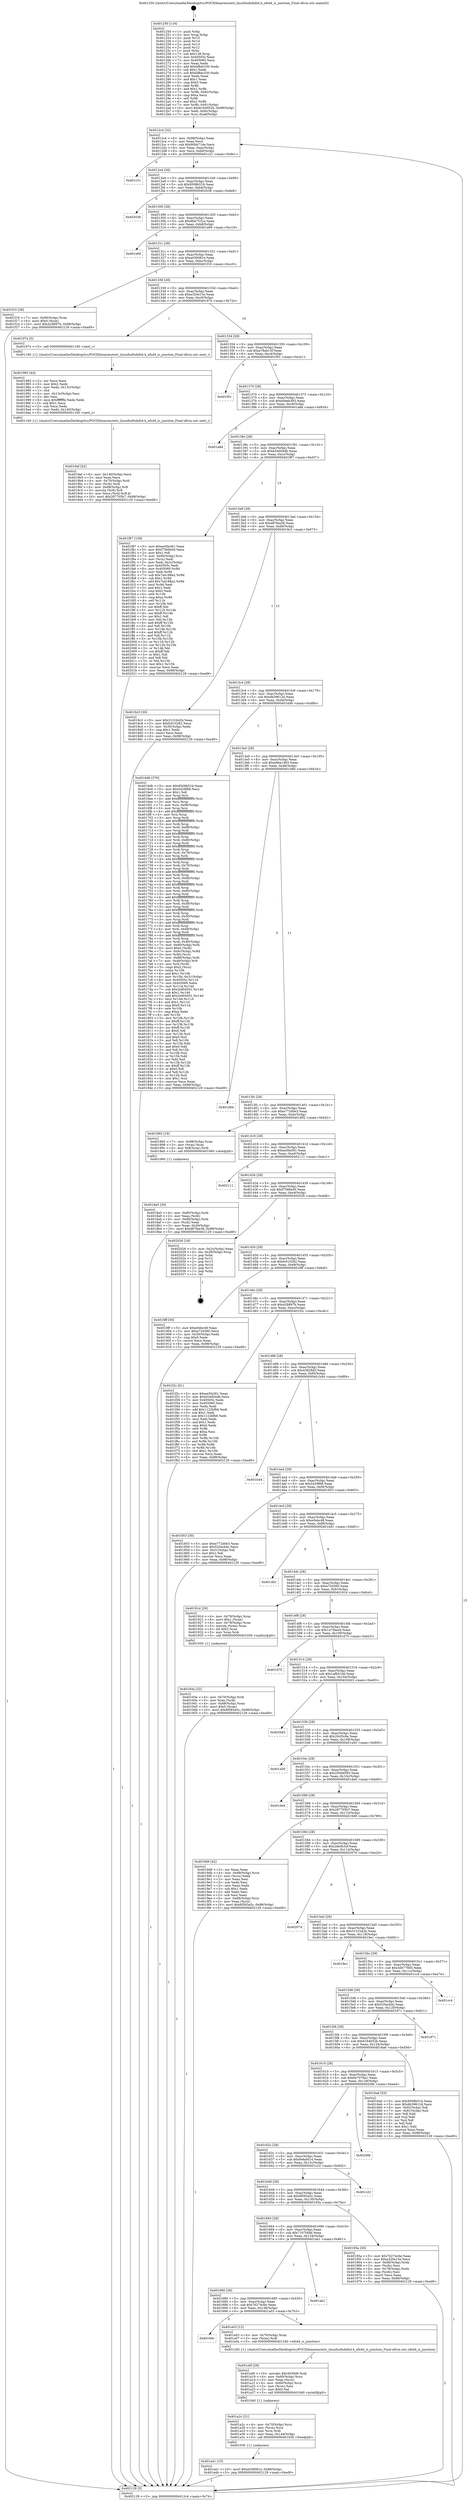 digraph "0x401250" {
  label = "0x401250 (/mnt/c/Users/mathe/Desktop/tcc/POCII/binaries/extr_linuxfsnfsdnfsd.h_nfsd4_is_junction_Final-ollvm.out::main(0))"
  labelloc = "t"
  node[shape=record]

  Entry [label="",width=0.3,height=0.3,shape=circle,fillcolor=black,style=filled]
  "0x4012c4" [label="{
     0x4012c4 [32]\l
     | [instrs]\l
     &nbsp;&nbsp;0x4012c4 \<+6\>: mov -0x98(%rbp),%eax\l
     &nbsp;&nbsp;0x4012ca \<+2\>: mov %eax,%ecx\l
     &nbsp;&nbsp;0x4012cc \<+6\>: sub $0x90bb71de,%ecx\l
     &nbsp;&nbsp;0x4012d2 \<+6\>: mov %eax,-0xac(%rbp)\l
     &nbsp;&nbsp;0x4012d8 \<+6\>: mov %ecx,-0xb0(%rbp)\l
     &nbsp;&nbsp;0x4012de \<+6\>: je 0000000000401c31 \<main+0x9e1\>\l
  }"]
  "0x401c31" [label="{
     0x401c31\l
  }", style=dashed]
  "0x4012e4" [label="{
     0x4012e4 [28]\l
     | [instrs]\l
     &nbsp;&nbsp;0x4012e4 \<+5\>: jmp 00000000004012e9 \<main+0x99\>\l
     &nbsp;&nbsp;0x4012e9 \<+6\>: mov -0xac(%rbp),%eax\l
     &nbsp;&nbsp;0x4012ef \<+5\>: sub $0x9508b51b,%eax\l
     &nbsp;&nbsp;0x4012f4 \<+6\>: mov %eax,-0xb4(%rbp)\l
     &nbsp;&nbsp;0x4012fa \<+6\>: je 0000000000402038 \<main+0xde8\>\l
  }"]
  Exit [label="",width=0.3,height=0.3,shape=circle,fillcolor=black,style=filled,peripheries=2]
  "0x402038" [label="{
     0x402038\l
  }", style=dashed]
  "0x401300" [label="{
     0x401300 [28]\l
     | [instrs]\l
     &nbsp;&nbsp;0x401300 \<+5\>: jmp 0000000000401305 \<main+0xb5\>\l
     &nbsp;&nbsp;0x401305 \<+6\>: mov -0xac(%rbp),%eax\l
     &nbsp;&nbsp;0x40130b \<+5\>: sub $0x9bb7531e,%eax\l
     &nbsp;&nbsp;0x401310 \<+6\>: mov %eax,-0xb8(%rbp)\l
     &nbsp;&nbsp;0x401316 \<+6\>: je 0000000000401e69 \<main+0xc19\>\l
  }"]
  "0x401a41" [label="{
     0x401a41 [15]\l
     | [instrs]\l
     &nbsp;&nbsp;0x401a41 \<+10\>: movl $0xa039081e,-0x98(%rbp)\l
     &nbsp;&nbsp;0x401a4b \<+5\>: jmp 0000000000402129 \<main+0xed9\>\l
  }"]
  "0x401e69" [label="{
     0x401e69\l
  }", style=dashed]
  "0x40131c" [label="{
     0x40131c [28]\l
     | [instrs]\l
     &nbsp;&nbsp;0x40131c \<+5\>: jmp 0000000000401321 \<main+0xd1\>\l
     &nbsp;&nbsp;0x401321 \<+6\>: mov -0xac(%rbp),%eax\l
     &nbsp;&nbsp;0x401327 \<+5\>: sub $0xa039081e,%eax\l
     &nbsp;&nbsp;0x40132c \<+6\>: mov %eax,-0xbc(%rbp)\l
     &nbsp;&nbsp;0x401332 \<+6\>: je 0000000000401f10 \<main+0xcc0\>\l
  }"]
  "0x401a2c" [label="{
     0x401a2c [21]\l
     | [instrs]\l
     &nbsp;&nbsp;0x401a2c \<+4\>: mov -0x70(%rbp),%rcx\l
     &nbsp;&nbsp;0x401a30 \<+3\>: mov (%rcx),%rcx\l
     &nbsp;&nbsp;0x401a33 \<+3\>: mov %rcx,%rdi\l
     &nbsp;&nbsp;0x401a36 \<+6\>: mov %eax,-0x144(%rbp)\l
     &nbsp;&nbsp;0x401a3c \<+5\>: call 0000000000401030 \<free@plt\>\l
     | [calls]\l
     &nbsp;&nbsp;0x401030 \{1\} (unknown)\l
  }"]
  "0x401f10" [label="{
     0x401f10 [28]\l
     | [instrs]\l
     &nbsp;&nbsp;0x401f10 \<+7\>: mov -0x90(%rbp),%rax\l
     &nbsp;&nbsp;0x401f17 \<+6\>: movl $0x0,(%rax)\l
     &nbsp;&nbsp;0x401f1d \<+10\>: movl $0x428897b,-0x98(%rbp)\l
     &nbsp;&nbsp;0x401f27 \<+5\>: jmp 0000000000402129 \<main+0xed9\>\l
  }"]
  "0x401338" [label="{
     0x401338 [28]\l
     | [instrs]\l
     &nbsp;&nbsp;0x401338 \<+5\>: jmp 000000000040133d \<main+0xed\>\l
     &nbsp;&nbsp;0x40133d \<+6\>: mov -0xac(%rbp),%eax\l
     &nbsp;&nbsp;0x401343 \<+5\>: sub $0xa320e15e,%eax\l
     &nbsp;&nbsp;0x401348 \<+6\>: mov %eax,-0xc0(%rbp)\l
     &nbsp;&nbsp;0x40134e \<+6\>: je 000000000040197e \<main+0x72e\>\l
  }"]
  "0x401a0f" [label="{
     0x401a0f [29]\l
     | [instrs]\l
     &nbsp;&nbsp;0x401a0f \<+10\>: movabs $0x4030d6,%rdi\l
     &nbsp;&nbsp;0x401a19 \<+4\>: mov -0x60(%rbp),%rcx\l
     &nbsp;&nbsp;0x401a1d \<+2\>: mov %eax,(%rcx)\l
     &nbsp;&nbsp;0x401a1f \<+4\>: mov -0x60(%rbp),%rcx\l
     &nbsp;&nbsp;0x401a23 \<+2\>: mov (%rcx),%esi\l
     &nbsp;&nbsp;0x401a25 \<+2\>: mov $0x0,%al\l
     &nbsp;&nbsp;0x401a27 \<+5\>: call 0000000000401040 \<printf@plt\>\l
     | [calls]\l
     &nbsp;&nbsp;0x401040 \{1\} (unknown)\l
  }"]
  "0x40197e" [label="{
     0x40197e [5]\l
     | [instrs]\l
     &nbsp;&nbsp;0x40197e \<+5\>: call 0000000000401160 \<next_i\>\l
     | [calls]\l
     &nbsp;&nbsp;0x401160 \{1\} (/mnt/c/Users/mathe/Desktop/tcc/POCII/binaries/extr_linuxfsnfsdnfsd.h_nfsd4_is_junction_Final-ollvm.out::next_i)\l
  }"]
  "0x401354" [label="{
     0x401354 [28]\l
     | [instrs]\l
     &nbsp;&nbsp;0x401354 \<+5\>: jmp 0000000000401359 \<main+0x109\>\l
     &nbsp;&nbsp;0x401359 \<+6\>: mov -0xac(%rbp),%eax\l
     &nbsp;&nbsp;0x40135f \<+5\>: sub $0xa78ab13f,%eax\l
     &nbsp;&nbsp;0x401364 \<+6\>: mov %eax,-0xc4(%rbp)\l
     &nbsp;&nbsp;0x40136a \<+6\>: je 0000000000401f01 \<main+0xcb1\>\l
  }"]
  "0x40169c" [label="{
     0x40169c\l
  }", style=dashed]
  "0x401f01" [label="{
     0x401f01\l
  }", style=dashed]
  "0x401370" [label="{
     0x401370 [28]\l
     | [instrs]\l
     &nbsp;&nbsp;0x401370 \<+5\>: jmp 0000000000401375 \<main+0x125\>\l
     &nbsp;&nbsp;0x401375 \<+6\>: mov -0xac(%rbp),%eax\l
     &nbsp;&nbsp;0x40137b \<+5\>: sub $0xb0eeb393,%eax\l
     &nbsp;&nbsp;0x401380 \<+6\>: mov %eax,-0xc8(%rbp)\l
     &nbsp;&nbsp;0x401386 \<+6\>: je 0000000000401a8d \<main+0x83d\>\l
  }"]
  "0x401a03" [label="{
     0x401a03 [12]\l
     | [instrs]\l
     &nbsp;&nbsp;0x401a03 \<+4\>: mov -0x70(%rbp),%rax\l
     &nbsp;&nbsp;0x401a07 \<+3\>: mov (%rax),%rdi\l
     &nbsp;&nbsp;0x401a0a \<+5\>: call 0000000000401240 \<nfsd4_is_junction\>\l
     | [calls]\l
     &nbsp;&nbsp;0x401240 \{1\} (/mnt/c/Users/mathe/Desktop/tcc/POCII/binaries/extr_linuxfsnfsdnfsd.h_nfsd4_is_junction_Final-ollvm.out::nfsd4_is_junction)\l
  }"]
  "0x401a8d" [label="{
     0x401a8d\l
  }", style=dashed]
  "0x40138c" [label="{
     0x40138c [28]\l
     | [instrs]\l
     &nbsp;&nbsp;0x40138c \<+5\>: jmp 0000000000401391 \<main+0x141\>\l
     &nbsp;&nbsp;0x401391 \<+6\>: mov -0xac(%rbp),%eax\l
     &nbsp;&nbsp;0x401397 \<+5\>: sub $0xb54d04db,%eax\l
     &nbsp;&nbsp;0x40139c \<+6\>: mov %eax,-0xcc(%rbp)\l
     &nbsp;&nbsp;0x4013a2 \<+6\>: je 0000000000401f87 \<main+0xd37\>\l
  }"]
  "0x401680" [label="{
     0x401680 [28]\l
     | [instrs]\l
     &nbsp;&nbsp;0x401680 \<+5\>: jmp 0000000000401685 \<main+0x435\>\l
     &nbsp;&nbsp;0x401685 \<+6\>: mov -0xac(%rbp),%eax\l
     &nbsp;&nbsp;0x40168b \<+5\>: sub $0x7d274c6e,%eax\l
     &nbsp;&nbsp;0x401690 \<+6\>: mov %eax,-0x138(%rbp)\l
     &nbsp;&nbsp;0x401696 \<+6\>: je 0000000000401a03 \<main+0x7b3\>\l
  }"]
  "0x401f87" [label="{
     0x401f87 [159]\l
     | [instrs]\l
     &nbsp;&nbsp;0x401f87 \<+5\>: mov $0xee5fa361,%eax\l
     &nbsp;&nbsp;0x401f8c \<+5\>: mov $0xf7566e50,%ecx\l
     &nbsp;&nbsp;0x401f91 \<+2\>: mov $0x1,%dl\l
     &nbsp;&nbsp;0x401f93 \<+7\>: mov -0x90(%rbp),%rsi\l
     &nbsp;&nbsp;0x401f9a \<+2\>: mov (%rsi),%edi\l
     &nbsp;&nbsp;0x401f9c \<+3\>: mov %edi,-0x2c(%rbp)\l
     &nbsp;&nbsp;0x401f9f \<+7\>: mov 0x40505c,%edi\l
     &nbsp;&nbsp;0x401fa6 \<+8\>: mov 0x405060,%r8d\l
     &nbsp;&nbsp;0x401fae \<+3\>: mov %edi,%r9d\l
     &nbsp;&nbsp;0x401fb1 \<+7\>: sub $0x7a4188a2,%r9d\l
     &nbsp;&nbsp;0x401fb8 \<+4\>: sub $0x1,%r9d\l
     &nbsp;&nbsp;0x401fbc \<+7\>: add $0x7a4188a2,%r9d\l
     &nbsp;&nbsp;0x401fc3 \<+4\>: imul %r9d,%edi\l
     &nbsp;&nbsp;0x401fc7 \<+3\>: and $0x1,%edi\l
     &nbsp;&nbsp;0x401fca \<+3\>: cmp $0x0,%edi\l
     &nbsp;&nbsp;0x401fcd \<+4\>: sete %r10b\l
     &nbsp;&nbsp;0x401fd1 \<+4\>: cmp $0xa,%r8d\l
     &nbsp;&nbsp;0x401fd5 \<+4\>: setl %r11b\l
     &nbsp;&nbsp;0x401fd9 \<+3\>: mov %r10b,%bl\l
     &nbsp;&nbsp;0x401fdc \<+3\>: xor $0xff,%bl\l
     &nbsp;&nbsp;0x401fdf \<+3\>: mov %r11b,%r14b\l
     &nbsp;&nbsp;0x401fe2 \<+4\>: xor $0xff,%r14b\l
     &nbsp;&nbsp;0x401fe6 \<+3\>: xor $0x1,%dl\l
     &nbsp;&nbsp;0x401fe9 \<+3\>: mov %bl,%r15b\l
     &nbsp;&nbsp;0x401fec \<+4\>: and $0xff,%r15b\l
     &nbsp;&nbsp;0x401ff0 \<+3\>: and %dl,%r10b\l
     &nbsp;&nbsp;0x401ff3 \<+3\>: mov %r14b,%r12b\l
     &nbsp;&nbsp;0x401ff6 \<+4\>: and $0xff,%r12b\l
     &nbsp;&nbsp;0x401ffa \<+3\>: and %dl,%r11b\l
     &nbsp;&nbsp;0x401ffd \<+3\>: or %r10b,%r15b\l
     &nbsp;&nbsp;0x402000 \<+3\>: or %r11b,%r12b\l
     &nbsp;&nbsp;0x402003 \<+3\>: xor %r12b,%r15b\l
     &nbsp;&nbsp;0x402006 \<+3\>: or %r14b,%bl\l
     &nbsp;&nbsp;0x402009 \<+3\>: xor $0xff,%bl\l
     &nbsp;&nbsp;0x40200c \<+3\>: or $0x1,%dl\l
     &nbsp;&nbsp;0x40200f \<+2\>: and %dl,%bl\l
     &nbsp;&nbsp;0x402011 \<+3\>: or %bl,%r15b\l
     &nbsp;&nbsp;0x402014 \<+4\>: test $0x1,%r15b\l
     &nbsp;&nbsp;0x402018 \<+3\>: cmovne %ecx,%eax\l
     &nbsp;&nbsp;0x40201b \<+6\>: mov %eax,-0x98(%rbp)\l
     &nbsp;&nbsp;0x402021 \<+5\>: jmp 0000000000402129 \<main+0xed9\>\l
  }"]
  "0x4013a8" [label="{
     0x4013a8 [28]\l
     | [instrs]\l
     &nbsp;&nbsp;0x4013a8 \<+5\>: jmp 00000000004013ad \<main+0x15d\>\l
     &nbsp;&nbsp;0x4013ad \<+6\>: mov -0xac(%rbp),%eax\l
     &nbsp;&nbsp;0x4013b3 \<+5\>: sub $0xd87fea38,%eax\l
     &nbsp;&nbsp;0x4013b8 \<+6\>: mov %eax,-0xd0(%rbp)\l
     &nbsp;&nbsp;0x4013be \<+6\>: je 00000000004018c3 \<main+0x673\>\l
  }"]
  "0x401ab1" [label="{
     0x401ab1\l
  }", style=dashed]
  "0x4018c3" [label="{
     0x4018c3 [30]\l
     | [instrs]\l
     &nbsp;&nbsp;0x4018c3 \<+5\>: mov $0x3131b42b,%eax\l
     &nbsp;&nbsp;0x4018c8 \<+5\>: mov $0xfc010282,%ecx\l
     &nbsp;&nbsp;0x4018cd \<+3\>: mov -0x30(%rbp),%edx\l
     &nbsp;&nbsp;0x4018d0 \<+3\>: cmp $0x1,%edx\l
     &nbsp;&nbsp;0x4018d3 \<+3\>: cmovl %ecx,%eax\l
     &nbsp;&nbsp;0x4018d6 \<+6\>: mov %eax,-0x98(%rbp)\l
     &nbsp;&nbsp;0x4018dc \<+5\>: jmp 0000000000402129 \<main+0xed9\>\l
  }"]
  "0x4013c4" [label="{
     0x4013c4 [28]\l
     | [instrs]\l
     &nbsp;&nbsp;0x4013c4 \<+5\>: jmp 00000000004013c9 \<main+0x179\>\l
     &nbsp;&nbsp;0x4013c9 \<+6\>: mov -0xac(%rbp),%eax\l
     &nbsp;&nbsp;0x4013cf \<+5\>: sub $0xdb39612d,%eax\l
     &nbsp;&nbsp;0x4013d4 \<+6\>: mov %eax,-0xd4(%rbp)\l
     &nbsp;&nbsp;0x4013da \<+6\>: je 00000000004016db \<main+0x48b\>\l
  }"]
  "0x4019af" [label="{
     0x4019af [42]\l
     | [instrs]\l
     &nbsp;&nbsp;0x4019af \<+6\>: mov -0x140(%rbp),%ecx\l
     &nbsp;&nbsp;0x4019b5 \<+3\>: imul %eax,%ecx\l
     &nbsp;&nbsp;0x4019b8 \<+4\>: mov -0x70(%rbp),%rdi\l
     &nbsp;&nbsp;0x4019bc \<+3\>: mov (%rdi),%rdi\l
     &nbsp;&nbsp;0x4019bf \<+4\>: mov -0x68(%rbp),%r8\l
     &nbsp;&nbsp;0x4019c3 \<+3\>: movslq (%r8),%r8\l
     &nbsp;&nbsp;0x4019c6 \<+4\>: mov %ecx,(%rdi,%r8,4)\l
     &nbsp;&nbsp;0x4019ca \<+10\>: movl $0x287705b7,-0x98(%rbp)\l
     &nbsp;&nbsp;0x4019d4 \<+5\>: jmp 0000000000402129 \<main+0xed9\>\l
  }"]
  "0x4016db" [label="{
     0x4016db [376]\l
     | [instrs]\l
     &nbsp;&nbsp;0x4016db \<+5\>: mov $0x9508b51b,%eax\l
     &nbsp;&nbsp;0x4016e0 \<+5\>: mov $0x5429f68,%ecx\l
     &nbsp;&nbsp;0x4016e5 \<+2\>: mov $0x1,%dl\l
     &nbsp;&nbsp;0x4016e7 \<+3\>: mov %rsp,%rsi\l
     &nbsp;&nbsp;0x4016ea \<+4\>: add $0xfffffffffffffff0,%rsi\l
     &nbsp;&nbsp;0x4016ee \<+3\>: mov %rsi,%rsp\l
     &nbsp;&nbsp;0x4016f1 \<+7\>: mov %rsi,-0x90(%rbp)\l
     &nbsp;&nbsp;0x4016f8 \<+3\>: mov %rsp,%rsi\l
     &nbsp;&nbsp;0x4016fb \<+4\>: add $0xfffffffffffffff0,%rsi\l
     &nbsp;&nbsp;0x4016ff \<+3\>: mov %rsi,%rsp\l
     &nbsp;&nbsp;0x401702 \<+3\>: mov %rsp,%rdi\l
     &nbsp;&nbsp;0x401705 \<+4\>: add $0xfffffffffffffff0,%rdi\l
     &nbsp;&nbsp;0x401709 \<+3\>: mov %rdi,%rsp\l
     &nbsp;&nbsp;0x40170c \<+7\>: mov %rdi,-0x88(%rbp)\l
     &nbsp;&nbsp;0x401713 \<+3\>: mov %rsp,%rdi\l
     &nbsp;&nbsp;0x401716 \<+4\>: add $0xfffffffffffffff0,%rdi\l
     &nbsp;&nbsp;0x40171a \<+3\>: mov %rdi,%rsp\l
     &nbsp;&nbsp;0x40171d \<+4\>: mov %rdi,-0x80(%rbp)\l
     &nbsp;&nbsp;0x401721 \<+3\>: mov %rsp,%rdi\l
     &nbsp;&nbsp;0x401724 \<+4\>: add $0xfffffffffffffff0,%rdi\l
     &nbsp;&nbsp;0x401728 \<+3\>: mov %rdi,%rsp\l
     &nbsp;&nbsp;0x40172b \<+4\>: mov %rdi,-0x78(%rbp)\l
     &nbsp;&nbsp;0x40172f \<+3\>: mov %rsp,%rdi\l
     &nbsp;&nbsp;0x401732 \<+4\>: add $0xfffffffffffffff0,%rdi\l
     &nbsp;&nbsp;0x401736 \<+3\>: mov %rdi,%rsp\l
     &nbsp;&nbsp;0x401739 \<+4\>: mov %rdi,-0x70(%rbp)\l
     &nbsp;&nbsp;0x40173d \<+3\>: mov %rsp,%rdi\l
     &nbsp;&nbsp;0x401740 \<+4\>: add $0xfffffffffffffff0,%rdi\l
     &nbsp;&nbsp;0x401744 \<+3\>: mov %rdi,%rsp\l
     &nbsp;&nbsp;0x401747 \<+4\>: mov %rdi,-0x68(%rbp)\l
     &nbsp;&nbsp;0x40174b \<+3\>: mov %rsp,%rdi\l
     &nbsp;&nbsp;0x40174e \<+4\>: add $0xfffffffffffffff0,%rdi\l
     &nbsp;&nbsp;0x401752 \<+3\>: mov %rdi,%rsp\l
     &nbsp;&nbsp;0x401755 \<+4\>: mov %rdi,-0x60(%rbp)\l
     &nbsp;&nbsp;0x401759 \<+3\>: mov %rsp,%rdi\l
     &nbsp;&nbsp;0x40175c \<+4\>: add $0xfffffffffffffff0,%rdi\l
     &nbsp;&nbsp;0x401760 \<+3\>: mov %rdi,%rsp\l
     &nbsp;&nbsp;0x401763 \<+4\>: mov %rdi,-0x58(%rbp)\l
     &nbsp;&nbsp;0x401767 \<+3\>: mov %rsp,%rdi\l
     &nbsp;&nbsp;0x40176a \<+4\>: add $0xfffffffffffffff0,%rdi\l
     &nbsp;&nbsp;0x40176e \<+3\>: mov %rdi,%rsp\l
     &nbsp;&nbsp;0x401771 \<+4\>: mov %rdi,-0x50(%rbp)\l
     &nbsp;&nbsp;0x401775 \<+3\>: mov %rsp,%rdi\l
     &nbsp;&nbsp;0x401778 \<+4\>: add $0xfffffffffffffff0,%rdi\l
     &nbsp;&nbsp;0x40177c \<+3\>: mov %rdi,%rsp\l
     &nbsp;&nbsp;0x40177f \<+4\>: mov %rdi,-0x48(%rbp)\l
     &nbsp;&nbsp;0x401783 \<+3\>: mov %rsp,%rdi\l
     &nbsp;&nbsp;0x401786 \<+4\>: add $0xfffffffffffffff0,%rdi\l
     &nbsp;&nbsp;0x40178a \<+3\>: mov %rdi,%rsp\l
     &nbsp;&nbsp;0x40178d \<+4\>: mov %rdi,-0x40(%rbp)\l
     &nbsp;&nbsp;0x401791 \<+7\>: mov -0x90(%rbp),%rdi\l
     &nbsp;&nbsp;0x401798 \<+6\>: movl $0x0,(%rdi)\l
     &nbsp;&nbsp;0x40179e \<+7\>: mov -0x9c(%rbp),%r8d\l
     &nbsp;&nbsp;0x4017a5 \<+3\>: mov %r8d,(%rsi)\l
     &nbsp;&nbsp;0x4017a8 \<+7\>: mov -0x88(%rbp),%rdi\l
     &nbsp;&nbsp;0x4017af \<+7\>: mov -0xa8(%rbp),%r9\l
     &nbsp;&nbsp;0x4017b6 \<+3\>: mov %r9,(%rdi)\l
     &nbsp;&nbsp;0x4017b9 \<+3\>: cmpl $0x2,(%rsi)\l
     &nbsp;&nbsp;0x4017bc \<+4\>: setne %r10b\l
     &nbsp;&nbsp;0x4017c0 \<+4\>: and $0x1,%r10b\l
     &nbsp;&nbsp;0x4017c4 \<+4\>: mov %r10b,-0x31(%rbp)\l
     &nbsp;&nbsp;0x4017c8 \<+8\>: mov 0x40505c,%r11d\l
     &nbsp;&nbsp;0x4017d0 \<+7\>: mov 0x405060,%ebx\l
     &nbsp;&nbsp;0x4017d7 \<+3\>: mov %r11d,%r14d\l
     &nbsp;&nbsp;0x4017da \<+7\>: sub $0x2e904501,%r14d\l
     &nbsp;&nbsp;0x4017e1 \<+4\>: sub $0x1,%r14d\l
     &nbsp;&nbsp;0x4017e5 \<+7\>: add $0x2e904501,%r14d\l
     &nbsp;&nbsp;0x4017ec \<+4\>: imul %r14d,%r11d\l
     &nbsp;&nbsp;0x4017f0 \<+4\>: and $0x1,%r11d\l
     &nbsp;&nbsp;0x4017f4 \<+4\>: cmp $0x0,%r11d\l
     &nbsp;&nbsp;0x4017f8 \<+4\>: sete %r10b\l
     &nbsp;&nbsp;0x4017fc \<+3\>: cmp $0xa,%ebx\l
     &nbsp;&nbsp;0x4017ff \<+4\>: setl %r15b\l
     &nbsp;&nbsp;0x401803 \<+3\>: mov %r10b,%r12b\l
     &nbsp;&nbsp;0x401806 \<+4\>: xor $0xff,%r12b\l
     &nbsp;&nbsp;0x40180a \<+3\>: mov %r15b,%r13b\l
     &nbsp;&nbsp;0x40180d \<+4\>: xor $0xff,%r13b\l
     &nbsp;&nbsp;0x401811 \<+3\>: xor $0x0,%dl\l
     &nbsp;&nbsp;0x401814 \<+3\>: mov %r12b,%sil\l
     &nbsp;&nbsp;0x401817 \<+4\>: and $0x0,%sil\l
     &nbsp;&nbsp;0x40181b \<+3\>: and %dl,%r10b\l
     &nbsp;&nbsp;0x40181e \<+3\>: mov %r13b,%dil\l
     &nbsp;&nbsp;0x401821 \<+4\>: and $0x0,%dil\l
     &nbsp;&nbsp;0x401825 \<+3\>: and %dl,%r15b\l
     &nbsp;&nbsp;0x401828 \<+3\>: or %r10b,%sil\l
     &nbsp;&nbsp;0x40182b \<+3\>: or %r15b,%dil\l
     &nbsp;&nbsp;0x40182e \<+3\>: xor %dil,%sil\l
     &nbsp;&nbsp;0x401831 \<+3\>: or %r13b,%r12b\l
     &nbsp;&nbsp;0x401834 \<+4\>: xor $0xff,%r12b\l
     &nbsp;&nbsp;0x401838 \<+3\>: or $0x0,%dl\l
     &nbsp;&nbsp;0x40183b \<+3\>: and %dl,%r12b\l
     &nbsp;&nbsp;0x40183e \<+3\>: or %r12b,%sil\l
     &nbsp;&nbsp;0x401841 \<+4\>: test $0x1,%sil\l
     &nbsp;&nbsp;0x401845 \<+3\>: cmovne %ecx,%eax\l
     &nbsp;&nbsp;0x401848 \<+6\>: mov %eax,-0x98(%rbp)\l
     &nbsp;&nbsp;0x40184e \<+5\>: jmp 0000000000402129 \<main+0xed9\>\l
  }"]
  "0x4013e0" [label="{
     0x4013e0 [28]\l
     | [instrs]\l
     &nbsp;&nbsp;0x4013e0 \<+5\>: jmp 00000000004013e5 \<main+0x195\>\l
     &nbsp;&nbsp;0x4013e5 \<+6\>: mov -0xac(%rbp),%eax\l
     &nbsp;&nbsp;0x4013eb \<+5\>: sub $0xe66a1483,%eax\l
     &nbsp;&nbsp;0x4013f0 \<+6\>: mov %eax,-0xd8(%rbp)\l
     &nbsp;&nbsp;0x4013f6 \<+6\>: je 0000000000401d84 \<main+0xb34\>\l
  }"]
  "0x401983" [label="{
     0x401983 [44]\l
     | [instrs]\l
     &nbsp;&nbsp;0x401983 \<+2\>: xor %ecx,%ecx\l
     &nbsp;&nbsp;0x401985 \<+5\>: mov $0x2,%edx\l
     &nbsp;&nbsp;0x40198a \<+6\>: mov %edx,-0x13c(%rbp)\l
     &nbsp;&nbsp;0x401990 \<+1\>: cltd\l
     &nbsp;&nbsp;0x401991 \<+6\>: mov -0x13c(%rbp),%esi\l
     &nbsp;&nbsp;0x401997 \<+2\>: idiv %esi\l
     &nbsp;&nbsp;0x401999 \<+6\>: imul $0xfffffffe,%edx,%edx\l
     &nbsp;&nbsp;0x40199f \<+3\>: sub $0x1,%ecx\l
     &nbsp;&nbsp;0x4019a2 \<+2\>: sub %ecx,%edx\l
     &nbsp;&nbsp;0x4019a4 \<+6\>: mov %edx,-0x140(%rbp)\l
     &nbsp;&nbsp;0x4019aa \<+5\>: call 0000000000401160 \<next_i\>\l
     | [calls]\l
     &nbsp;&nbsp;0x401160 \{1\} (/mnt/c/Users/mathe/Desktop/tcc/POCII/binaries/extr_linuxfsnfsdnfsd.h_nfsd4_is_junction_Final-ollvm.out::next_i)\l
  }"]
  "0x401d84" [label="{
     0x401d84\l
  }", style=dashed]
  "0x4013fc" [label="{
     0x4013fc [28]\l
     | [instrs]\l
     &nbsp;&nbsp;0x4013fc \<+5\>: jmp 0000000000401401 \<main+0x1b1\>\l
     &nbsp;&nbsp;0x401401 \<+6\>: mov -0xac(%rbp),%eax\l
     &nbsp;&nbsp;0x401407 \<+5\>: sub $0xe772d0e3,%eax\l
     &nbsp;&nbsp;0x40140c \<+6\>: mov %eax,-0xdc(%rbp)\l
     &nbsp;&nbsp;0x401412 \<+6\>: je 0000000000401892 \<main+0x642\>\l
  }"]
  "0x401664" [label="{
     0x401664 [28]\l
     | [instrs]\l
     &nbsp;&nbsp;0x401664 \<+5\>: jmp 0000000000401669 \<main+0x419\>\l
     &nbsp;&nbsp;0x401669 \<+6\>: mov -0xac(%rbp),%eax\l
     &nbsp;&nbsp;0x40166f \<+5\>: sub $0x7167f48d,%eax\l
     &nbsp;&nbsp;0x401674 \<+6\>: mov %eax,-0x134(%rbp)\l
     &nbsp;&nbsp;0x40167a \<+6\>: je 0000000000401ab1 \<main+0x861\>\l
  }"]
  "0x401892" [label="{
     0x401892 [19]\l
     | [instrs]\l
     &nbsp;&nbsp;0x401892 \<+7\>: mov -0x88(%rbp),%rax\l
     &nbsp;&nbsp;0x401899 \<+3\>: mov (%rax),%rax\l
     &nbsp;&nbsp;0x40189c \<+4\>: mov 0x8(%rax),%rdi\l
     &nbsp;&nbsp;0x4018a0 \<+5\>: call 0000000000401060 \<atoi@plt\>\l
     | [calls]\l
     &nbsp;&nbsp;0x401060 \{1\} (unknown)\l
  }"]
  "0x401418" [label="{
     0x401418 [28]\l
     | [instrs]\l
     &nbsp;&nbsp;0x401418 \<+5\>: jmp 000000000040141d \<main+0x1cd\>\l
     &nbsp;&nbsp;0x40141d \<+6\>: mov -0xac(%rbp),%eax\l
     &nbsp;&nbsp;0x401423 \<+5\>: sub $0xee5fa361,%eax\l
     &nbsp;&nbsp;0x401428 \<+6\>: mov %eax,-0xe0(%rbp)\l
     &nbsp;&nbsp;0x40142e \<+6\>: je 0000000000402111 \<main+0xec1\>\l
  }"]
  "0x40195a" [label="{
     0x40195a [36]\l
     | [instrs]\l
     &nbsp;&nbsp;0x40195a \<+5\>: mov $0x7d274c6e,%eax\l
     &nbsp;&nbsp;0x40195f \<+5\>: mov $0xa320e15e,%ecx\l
     &nbsp;&nbsp;0x401964 \<+4\>: mov -0x68(%rbp),%rdx\l
     &nbsp;&nbsp;0x401968 \<+2\>: mov (%rdx),%esi\l
     &nbsp;&nbsp;0x40196a \<+4\>: mov -0x78(%rbp),%rdx\l
     &nbsp;&nbsp;0x40196e \<+2\>: cmp (%rdx),%esi\l
     &nbsp;&nbsp;0x401970 \<+3\>: cmovl %ecx,%eax\l
     &nbsp;&nbsp;0x401973 \<+6\>: mov %eax,-0x98(%rbp)\l
     &nbsp;&nbsp;0x401979 \<+5\>: jmp 0000000000402129 \<main+0xed9\>\l
  }"]
  "0x402111" [label="{
     0x402111\l
  }", style=dashed]
  "0x401434" [label="{
     0x401434 [28]\l
     | [instrs]\l
     &nbsp;&nbsp;0x401434 \<+5\>: jmp 0000000000401439 \<main+0x1e9\>\l
     &nbsp;&nbsp;0x401439 \<+6\>: mov -0xac(%rbp),%eax\l
     &nbsp;&nbsp;0x40143f \<+5\>: sub $0xf7566e50,%eax\l
     &nbsp;&nbsp;0x401444 \<+6\>: mov %eax,-0xe4(%rbp)\l
     &nbsp;&nbsp;0x40144a \<+6\>: je 0000000000402026 \<main+0xdd6\>\l
  }"]
  "0x401648" [label="{
     0x401648 [28]\l
     | [instrs]\l
     &nbsp;&nbsp;0x401648 \<+5\>: jmp 000000000040164d \<main+0x3fd\>\l
     &nbsp;&nbsp;0x40164d \<+6\>: mov -0xac(%rbp),%eax\l
     &nbsp;&nbsp;0x401653 \<+5\>: sub $0x6f583a5c,%eax\l
     &nbsp;&nbsp;0x401658 \<+6\>: mov %eax,-0x130(%rbp)\l
     &nbsp;&nbsp;0x40165e \<+6\>: je 000000000040195a \<main+0x70a\>\l
  }"]
  "0x402026" [label="{
     0x402026 [18]\l
     | [instrs]\l
     &nbsp;&nbsp;0x402026 \<+3\>: mov -0x2c(%rbp),%eax\l
     &nbsp;&nbsp;0x402029 \<+4\>: lea -0x28(%rbp),%rsp\l
     &nbsp;&nbsp;0x40202d \<+1\>: pop %rbx\l
     &nbsp;&nbsp;0x40202e \<+2\>: pop %r12\l
     &nbsp;&nbsp;0x402030 \<+2\>: pop %r13\l
     &nbsp;&nbsp;0x402032 \<+2\>: pop %r14\l
     &nbsp;&nbsp;0x402034 \<+2\>: pop %r15\l
     &nbsp;&nbsp;0x402036 \<+1\>: pop %rbp\l
     &nbsp;&nbsp;0x402037 \<+1\>: ret\l
  }"]
  "0x401450" [label="{
     0x401450 [28]\l
     | [instrs]\l
     &nbsp;&nbsp;0x401450 \<+5\>: jmp 0000000000401455 \<main+0x205\>\l
     &nbsp;&nbsp;0x401455 \<+6\>: mov -0xac(%rbp),%eax\l
     &nbsp;&nbsp;0x40145b \<+5\>: sub $0xfc010282,%eax\l
     &nbsp;&nbsp;0x401460 \<+6\>: mov %eax,-0xe8(%rbp)\l
     &nbsp;&nbsp;0x401466 \<+6\>: je 00000000004018ff \<main+0x6af\>\l
  }"]
  "0x401c22" [label="{
     0x401c22\l
  }", style=dashed]
  "0x4018ff" [label="{
     0x4018ff [30]\l
     | [instrs]\l
     &nbsp;&nbsp;0x4018ff \<+5\>: mov $0xe5ebc48,%eax\l
     &nbsp;&nbsp;0x401904 \<+5\>: mov $0xe72d360,%ecx\l
     &nbsp;&nbsp;0x401909 \<+3\>: mov -0x30(%rbp),%edx\l
     &nbsp;&nbsp;0x40190c \<+3\>: cmp $0x0,%edx\l
     &nbsp;&nbsp;0x40190f \<+3\>: cmove %ecx,%eax\l
     &nbsp;&nbsp;0x401912 \<+6\>: mov %eax,-0x98(%rbp)\l
     &nbsp;&nbsp;0x401918 \<+5\>: jmp 0000000000402129 \<main+0xed9\>\l
  }"]
  "0x40146c" [label="{
     0x40146c [28]\l
     | [instrs]\l
     &nbsp;&nbsp;0x40146c \<+5\>: jmp 0000000000401471 \<main+0x221\>\l
     &nbsp;&nbsp;0x401471 \<+6\>: mov -0xac(%rbp),%eax\l
     &nbsp;&nbsp;0x401477 \<+5\>: sub $0x428897b,%eax\l
     &nbsp;&nbsp;0x40147c \<+6\>: mov %eax,-0xec(%rbp)\l
     &nbsp;&nbsp;0x401482 \<+6\>: je 0000000000401f2c \<main+0xcdc\>\l
  }"]
  "0x40162c" [label="{
     0x40162c [28]\l
     | [instrs]\l
     &nbsp;&nbsp;0x40162c \<+5\>: jmp 0000000000401631 \<main+0x3e1\>\l
     &nbsp;&nbsp;0x401631 \<+6\>: mov -0xac(%rbp),%eax\l
     &nbsp;&nbsp;0x401637 \<+5\>: sub $0x6e6af414,%eax\l
     &nbsp;&nbsp;0x40163c \<+6\>: mov %eax,-0x12c(%rbp)\l
     &nbsp;&nbsp;0x401642 \<+6\>: je 0000000000401c22 \<main+0x9d2\>\l
  }"]
  "0x401f2c" [label="{
     0x401f2c [91]\l
     | [instrs]\l
     &nbsp;&nbsp;0x401f2c \<+5\>: mov $0xee5fa361,%eax\l
     &nbsp;&nbsp;0x401f31 \<+5\>: mov $0xb54d04db,%ecx\l
     &nbsp;&nbsp;0x401f36 \<+7\>: mov 0x40505c,%edx\l
     &nbsp;&nbsp;0x401f3d \<+7\>: mov 0x405060,%esi\l
     &nbsp;&nbsp;0x401f44 \<+2\>: mov %edx,%edi\l
     &nbsp;&nbsp;0x401f46 \<+6\>: add $0x1122bfb6,%edi\l
     &nbsp;&nbsp;0x401f4c \<+3\>: sub $0x1,%edi\l
     &nbsp;&nbsp;0x401f4f \<+6\>: sub $0x1122bfb6,%edi\l
     &nbsp;&nbsp;0x401f55 \<+3\>: imul %edi,%edx\l
     &nbsp;&nbsp;0x401f58 \<+3\>: and $0x1,%edx\l
     &nbsp;&nbsp;0x401f5b \<+3\>: cmp $0x0,%edx\l
     &nbsp;&nbsp;0x401f5e \<+4\>: sete %r8b\l
     &nbsp;&nbsp;0x401f62 \<+3\>: cmp $0xa,%esi\l
     &nbsp;&nbsp;0x401f65 \<+4\>: setl %r9b\l
     &nbsp;&nbsp;0x401f69 \<+3\>: mov %r8b,%r10b\l
     &nbsp;&nbsp;0x401f6c \<+3\>: and %r9b,%r10b\l
     &nbsp;&nbsp;0x401f6f \<+3\>: xor %r9b,%r8b\l
     &nbsp;&nbsp;0x401f72 \<+3\>: or %r8b,%r10b\l
     &nbsp;&nbsp;0x401f75 \<+4\>: test $0x1,%r10b\l
     &nbsp;&nbsp;0x401f79 \<+3\>: cmovne %ecx,%eax\l
     &nbsp;&nbsp;0x401f7c \<+6\>: mov %eax,-0x98(%rbp)\l
     &nbsp;&nbsp;0x401f82 \<+5\>: jmp 0000000000402129 \<main+0xed9\>\l
  }"]
  "0x401488" [label="{
     0x401488 [28]\l
     | [instrs]\l
     &nbsp;&nbsp;0x401488 \<+5\>: jmp 000000000040148d \<main+0x23d\>\l
     &nbsp;&nbsp;0x40148d \<+6\>: mov -0xac(%rbp),%eax\l
     &nbsp;&nbsp;0x401493 \<+5\>: sub $0x43628d5,%eax\l
     &nbsp;&nbsp;0x401498 \<+6\>: mov %eax,-0xf0(%rbp)\l
     &nbsp;&nbsp;0x40149e \<+6\>: je 0000000000401b44 \<main+0x8f4\>\l
  }"]
  "0x4020fd" [label="{
     0x4020fd\l
  }", style=dashed]
  "0x401b44" [label="{
     0x401b44\l
  }", style=dashed]
  "0x4014a4" [label="{
     0x4014a4 [28]\l
     | [instrs]\l
     &nbsp;&nbsp;0x4014a4 \<+5\>: jmp 00000000004014a9 \<main+0x259\>\l
     &nbsp;&nbsp;0x4014a9 \<+6\>: mov -0xac(%rbp),%eax\l
     &nbsp;&nbsp;0x4014af \<+5\>: sub $0x5429f68,%eax\l
     &nbsp;&nbsp;0x4014b4 \<+6\>: mov %eax,-0xf4(%rbp)\l
     &nbsp;&nbsp;0x4014ba \<+6\>: je 0000000000401853 \<main+0x603\>\l
  }"]
  "0x40193a" [label="{
     0x40193a [32]\l
     | [instrs]\l
     &nbsp;&nbsp;0x40193a \<+4\>: mov -0x70(%rbp),%rdi\l
     &nbsp;&nbsp;0x40193e \<+3\>: mov %rax,(%rdi)\l
     &nbsp;&nbsp;0x401941 \<+4\>: mov -0x68(%rbp),%rax\l
     &nbsp;&nbsp;0x401945 \<+6\>: movl $0x0,(%rax)\l
     &nbsp;&nbsp;0x40194b \<+10\>: movl $0x6f583a5c,-0x98(%rbp)\l
     &nbsp;&nbsp;0x401955 \<+5\>: jmp 0000000000402129 \<main+0xed9\>\l
  }"]
  "0x401853" [label="{
     0x401853 [30]\l
     | [instrs]\l
     &nbsp;&nbsp;0x401853 \<+5\>: mov $0xe772d0e3,%eax\l
     &nbsp;&nbsp;0x401858 \<+5\>: mov $0x520acb4c,%ecx\l
     &nbsp;&nbsp;0x40185d \<+3\>: mov -0x31(%rbp),%dl\l
     &nbsp;&nbsp;0x401860 \<+3\>: test $0x1,%dl\l
     &nbsp;&nbsp;0x401863 \<+3\>: cmovne %ecx,%eax\l
     &nbsp;&nbsp;0x401866 \<+6\>: mov %eax,-0x98(%rbp)\l
     &nbsp;&nbsp;0x40186c \<+5\>: jmp 0000000000402129 \<main+0xed9\>\l
  }"]
  "0x4014c0" [label="{
     0x4014c0 [28]\l
     | [instrs]\l
     &nbsp;&nbsp;0x4014c0 \<+5\>: jmp 00000000004014c5 \<main+0x275\>\l
     &nbsp;&nbsp;0x4014c5 \<+6\>: mov -0xac(%rbp),%eax\l
     &nbsp;&nbsp;0x4014cb \<+5\>: sub $0xe5ebc48,%eax\l
     &nbsp;&nbsp;0x4014d0 \<+6\>: mov %eax,-0xf8(%rbp)\l
     &nbsp;&nbsp;0x4014d6 \<+6\>: je 0000000000401dd1 \<main+0xb81\>\l
  }"]
  "0x4018a5" [label="{
     0x4018a5 [30]\l
     | [instrs]\l
     &nbsp;&nbsp;0x4018a5 \<+4\>: mov -0x80(%rbp),%rdi\l
     &nbsp;&nbsp;0x4018a9 \<+2\>: mov %eax,(%rdi)\l
     &nbsp;&nbsp;0x4018ab \<+4\>: mov -0x80(%rbp),%rdi\l
     &nbsp;&nbsp;0x4018af \<+2\>: mov (%rdi),%eax\l
     &nbsp;&nbsp;0x4018b1 \<+3\>: mov %eax,-0x30(%rbp)\l
     &nbsp;&nbsp;0x4018b4 \<+10\>: movl $0xd87fea38,-0x98(%rbp)\l
     &nbsp;&nbsp;0x4018be \<+5\>: jmp 0000000000402129 \<main+0xed9\>\l
  }"]
  "0x401dd1" [label="{
     0x401dd1\l
  }", style=dashed]
  "0x4014dc" [label="{
     0x4014dc [28]\l
     | [instrs]\l
     &nbsp;&nbsp;0x4014dc \<+5\>: jmp 00000000004014e1 \<main+0x291\>\l
     &nbsp;&nbsp;0x4014e1 \<+6\>: mov -0xac(%rbp),%eax\l
     &nbsp;&nbsp;0x4014e7 \<+5\>: sub $0xe72d360,%eax\l
     &nbsp;&nbsp;0x4014ec \<+6\>: mov %eax,-0xfc(%rbp)\l
     &nbsp;&nbsp;0x4014f2 \<+6\>: je 000000000040191d \<main+0x6cd\>\l
  }"]
  "0x401250" [label="{
     0x401250 [116]\l
     | [instrs]\l
     &nbsp;&nbsp;0x401250 \<+1\>: push %rbp\l
     &nbsp;&nbsp;0x401251 \<+3\>: mov %rsp,%rbp\l
     &nbsp;&nbsp;0x401254 \<+2\>: push %r15\l
     &nbsp;&nbsp;0x401256 \<+2\>: push %r14\l
     &nbsp;&nbsp;0x401258 \<+2\>: push %r13\l
     &nbsp;&nbsp;0x40125a \<+2\>: push %r12\l
     &nbsp;&nbsp;0x40125c \<+1\>: push %rbx\l
     &nbsp;&nbsp;0x40125d \<+7\>: sub $0x138,%rsp\l
     &nbsp;&nbsp;0x401264 \<+7\>: mov 0x40505c,%eax\l
     &nbsp;&nbsp;0x40126b \<+7\>: mov 0x405060,%ecx\l
     &nbsp;&nbsp;0x401272 \<+2\>: mov %eax,%edx\l
     &nbsp;&nbsp;0x401274 \<+6\>: add $0xbf8dc330,%edx\l
     &nbsp;&nbsp;0x40127a \<+3\>: sub $0x1,%edx\l
     &nbsp;&nbsp;0x40127d \<+6\>: sub $0xbf8dc330,%edx\l
     &nbsp;&nbsp;0x401283 \<+3\>: imul %edx,%eax\l
     &nbsp;&nbsp;0x401286 \<+3\>: and $0x1,%eax\l
     &nbsp;&nbsp;0x401289 \<+3\>: cmp $0x0,%eax\l
     &nbsp;&nbsp;0x40128c \<+4\>: sete %r8b\l
     &nbsp;&nbsp;0x401290 \<+4\>: and $0x1,%r8b\l
     &nbsp;&nbsp;0x401294 \<+7\>: mov %r8b,-0x92(%rbp)\l
     &nbsp;&nbsp;0x40129b \<+3\>: cmp $0xa,%ecx\l
     &nbsp;&nbsp;0x40129e \<+4\>: setl %r8b\l
     &nbsp;&nbsp;0x4012a2 \<+4\>: and $0x1,%r8b\l
     &nbsp;&nbsp;0x4012a6 \<+7\>: mov %r8b,-0x91(%rbp)\l
     &nbsp;&nbsp;0x4012ad \<+10\>: movl $0x6164052b,-0x98(%rbp)\l
     &nbsp;&nbsp;0x4012b7 \<+6\>: mov %edi,-0x9c(%rbp)\l
     &nbsp;&nbsp;0x4012bd \<+7\>: mov %rsi,-0xa8(%rbp)\l
  }"]
  "0x40191d" [label="{
     0x40191d [29]\l
     | [instrs]\l
     &nbsp;&nbsp;0x40191d \<+4\>: mov -0x78(%rbp),%rax\l
     &nbsp;&nbsp;0x401921 \<+6\>: movl $0x1,(%rax)\l
     &nbsp;&nbsp;0x401927 \<+4\>: mov -0x78(%rbp),%rax\l
     &nbsp;&nbsp;0x40192b \<+3\>: movslq (%rax),%rax\l
     &nbsp;&nbsp;0x40192e \<+4\>: shl $0x2,%rax\l
     &nbsp;&nbsp;0x401932 \<+3\>: mov %rax,%rdi\l
     &nbsp;&nbsp;0x401935 \<+5\>: call 0000000000401050 \<malloc@plt\>\l
     | [calls]\l
     &nbsp;&nbsp;0x401050 \{1\} (unknown)\l
  }"]
  "0x4014f8" [label="{
     0x4014f8 [28]\l
     | [instrs]\l
     &nbsp;&nbsp;0x4014f8 \<+5\>: jmp 00000000004014fd \<main+0x2ad\>\l
     &nbsp;&nbsp;0x4014fd \<+6\>: mov -0xac(%rbp),%eax\l
     &nbsp;&nbsp;0x401503 \<+5\>: sub $0x1a75becb,%eax\l
     &nbsp;&nbsp;0x401508 \<+6\>: mov %eax,-0x100(%rbp)\l
     &nbsp;&nbsp;0x40150e \<+6\>: je 0000000000401d75 \<main+0xb25\>\l
  }"]
  "0x402129" [label="{
     0x402129 [5]\l
     | [instrs]\l
     &nbsp;&nbsp;0x402129 \<+5\>: jmp 00000000004012c4 \<main+0x74\>\l
  }"]
  "0x401d75" [label="{
     0x401d75\l
  }", style=dashed]
  "0x401514" [label="{
     0x401514 [28]\l
     | [instrs]\l
     &nbsp;&nbsp;0x401514 \<+5\>: jmp 0000000000401519 \<main+0x2c9\>\l
     &nbsp;&nbsp;0x401519 \<+6\>: mov -0xac(%rbp),%eax\l
     &nbsp;&nbsp;0x40151f \<+5\>: sub $0x1af651b6,%eax\l
     &nbsp;&nbsp;0x401524 \<+6\>: mov %eax,-0x104(%rbp)\l
     &nbsp;&nbsp;0x40152a \<+6\>: je 00000000004020d3 \<main+0xe83\>\l
  }"]
  "0x401610" [label="{
     0x401610 [28]\l
     | [instrs]\l
     &nbsp;&nbsp;0x401610 \<+5\>: jmp 0000000000401615 \<main+0x3c5\>\l
     &nbsp;&nbsp;0x401615 \<+6\>: mov -0xac(%rbp),%eax\l
     &nbsp;&nbsp;0x40161b \<+5\>: sub $0x647076a1,%eax\l
     &nbsp;&nbsp;0x401620 \<+6\>: mov %eax,-0x128(%rbp)\l
     &nbsp;&nbsp;0x401626 \<+6\>: je 00000000004020fd \<main+0xead\>\l
  }"]
  "0x4020d3" [label="{
     0x4020d3\l
  }", style=dashed]
  "0x401530" [label="{
     0x401530 [28]\l
     | [instrs]\l
     &nbsp;&nbsp;0x401530 \<+5\>: jmp 0000000000401535 \<main+0x2e5\>\l
     &nbsp;&nbsp;0x401535 \<+6\>: mov -0xac(%rbp),%eax\l
     &nbsp;&nbsp;0x40153b \<+5\>: sub $0x20cf3c6e,%eax\l
     &nbsp;&nbsp;0x401540 \<+6\>: mov %eax,-0x108(%rbp)\l
     &nbsp;&nbsp;0x401546 \<+6\>: je 0000000000401a50 \<main+0x800\>\l
  }"]
  "0x4016a6" [label="{
     0x4016a6 [53]\l
     | [instrs]\l
     &nbsp;&nbsp;0x4016a6 \<+5\>: mov $0x9508b51b,%eax\l
     &nbsp;&nbsp;0x4016ab \<+5\>: mov $0xdb39612d,%ecx\l
     &nbsp;&nbsp;0x4016b0 \<+6\>: mov -0x92(%rbp),%dl\l
     &nbsp;&nbsp;0x4016b6 \<+7\>: mov -0x91(%rbp),%sil\l
     &nbsp;&nbsp;0x4016bd \<+3\>: mov %dl,%dil\l
     &nbsp;&nbsp;0x4016c0 \<+3\>: and %sil,%dil\l
     &nbsp;&nbsp;0x4016c3 \<+3\>: xor %sil,%dl\l
     &nbsp;&nbsp;0x4016c6 \<+3\>: or %dl,%dil\l
     &nbsp;&nbsp;0x4016c9 \<+4\>: test $0x1,%dil\l
     &nbsp;&nbsp;0x4016cd \<+3\>: cmovne %ecx,%eax\l
     &nbsp;&nbsp;0x4016d0 \<+6\>: mov %eax,-0x98(%rbp)\l
     &nbsp;&nbsp;0x4016d6 \<+5\>: jmp 0000000000402129 \<main+0xed9\>\l
  }"]
  "0x401a50" [label="{
     0x401a50\l
  }", style=dashed]
  "0x40154c" [label="{
     0x40154c [28]\l
     | [instrs]\l
     &nbsp;&nbsp;0x40154c \<+5\>: jmp 0000000000401551 \<main+0x301\>\l
     &nbsp;&nbsp;0x401551 \<+6\>: mov -0xac(%rbp),%eax\l
     &nbsp;&nbsp;0x401557 \<+5\>: sub $0x250dd583,%eax\l
     &nbsp;&nbsp;0x40155c \<+6\>: mov %eax,-0x10c(%rbp)\l
     &nbsp;&nbsp;0x401562 \<+6\>: je 0000000000401de0 \<main+0xb90\>\l
  }"]
  "0x4015f4" [label="{
     0x4015f4 [28]\l
     | [instrs]\l
     &nbsp;&nbsp;0x4015f4 \<+5\>: jmp 00000000004015f9 \<main+0x3a9\>\l
     &nbsp;&nbsp;0x4015f9 \<+6\>: mov -0xac(%rbp),%eax\l
     &nbsp;&nbsp;0x4015ff \<+5\>: sub $0x6164052b,%eax\l
     &nbsp;&nbsp;0x401604 \<+6\>: mov %eax,-0x124(%rbp)\l
     &nbsp;&nbsp;0x40160a \<+6\>: je 00000000004016a6 \<main+0x456\>\l
  }"]
  "0x401de0" [label="{
     0x401de0\l
  }", style=dashed]
  "0x401568" [label="{
     0x401568 [28]\l
     | [instrs]\l
     &nbsp;&nbsp;0x401568 \<+5\>: jmp 000000000040156d \<main+0x31d\>\l
     &nbsp;&nbsp;0x40156d \<+6\>: mov -0xac(%rbp),%eax\l
     &nbsp;&nbsp;0x401573 \<+5\>: sub $0x287705b7,%eax\l
     &nbsp;&nbsp;0x401578 \<+6\>: mov %eax,-0x110(%rbp)\l
     &nbsp;&nbsp;0x40157e \<+6\>: je 00000000004019d9 \<main+0x789\>\l
  }"]
  "0x401871" [label="{
     0x401871\l
  }", style=dashed]
  "0x4019d9" [label="{
     0x4019d9 [42]\l
     | [instrs]\l
     &nbsp;&nbsp;0x4019d9 \<+2\>: xor %eax,%eax\l
     &nbsp;&nbsp;0x4019db \<+4\>: mov -0x68(%rbp),%rcx\l
     &nbsp;&nbsp;0x4019df \<+2\>: mov (%rcx),%edx\l
     &nbsp;&nbsp;0x4019e1 \<+2\>: mov %eax,%esi\l
     &nbsp;&nbsp;0x4019e3 \<+2\>: sub %edx,%esi\l
     &nbsp;&nbsp;0x4019e5 \<+2\>: mov %eax,%edx\l
     &nbsp;&nbsp;0x4019e7 \<+3\>: sub $0x1,%edx\l
     &nbsp;&nbsp;0x4019ea \<+2\>: add %edx,%esi\l
     &nbsp;&nbsp;0x4019ec \<+2\>: sub %esi,%eax\l
     &nbsp;&nbsp;0x4019ee \<+4\>: mov -0x68(%rbp),%rcx\l
     &nbsp;&nbsp;0x4019f2 \<+2\>: mov %eax,(%rcx)\l
     &nbsp;&nbsp;0x4019f4 \<+10\>: movl $0x6f583a5c,-0x98(%rbp)\l
     &nbsp;&nbsp;0x4019fe \<+5\>: jmp 0000000000402129 \<main+0xed9\>\l
  }"]
  "0x401584" [label="{
     0x401584 [28]\l
     | [instrs]\l
     &nbsp;&nbsp;0x401584 \<+5\>: jmp 0000000000401589 \<main+0x339\>\l
     &nbsp;&nbsp;0x401589 \<+6\>: mov -0xac(%rbp),%eax\l
     &nbsp;&nbsp;0x40158f \<+5\>: sub $0x2de0b3cf,%eax\l
     &nbsp;&nbsp;0x401594 \<+6\>: mov %eax,-0x114(%rbp)\l
     &nbsp;&nbsp;0x40159a \<+6\>: je 000000000040207d \<main+0xe2d\>\l
  }"]
  "0x4015d8" [label="{
     0x4015d8 [28]\l
     | [instrs]\l
     &nbsp;&nbsp;0x4015d8 \<+5\>: jmp 00000000004015dd \<main+0x38d\>\l
     &nbsp;&nbsp;0x4015dd \<+6\>: mov -0xac(%rbp),%eax\l
     &nbsp;&nbsp;0x4015e3 \<+5\>: sub $0x520acb4c,%eax\l
     &nbsp;&nbsp;0x4015e8 \<+6\>: mov %eax,-0x120(%rbp)\l
     &nbsp;&nbsp;0x4015ee \<+6\>: je 0000000000401871 \<main+0x621\>\l
  }"]
  "0x40207d" [label="{
     0x40207d\l
  }", style=dashed]
  "0x4015a0" [label="{
     0x4015a0 [28]\l
     | [instrs]\l
     &nbsp;&nbsp;0x4015a0 \<+5\>: jmp 00000000004015a5 \<main+0x355\>\l
     &nbsp;&nbsp;0x4015a5 \<+6\>: mov -0xac(%rbp),%eax\l
     &nbsp;&nbsp;0x4015ab \<+5\>: sub $0x3131b42b,%eax\l
     &nbsp;&nbsp;0x4015b0 \<+6\>: mov %eax,-0x118(%rbp)\l
     &nbsp;&nbsp;0x4015b6 \<+6\>: je 00000000004018e1 \<main+0x691\>\l
  }"]
  "0x401cc4" [label="{
     0x401cc4\l
  }", style=dashed]
  "0x4018e1" [label="{
     0x4018e1\l
  }", style=dashed]
  "0x4015bc" [label="{
     0x4015bc [28]\l
     | [instrs]\l
     &nbsp;&nbsp;0x4015bc \<+5\>: jmp 00000000004015c1 \<main+0x371\>\l
     &nbsp;&nbsp;0x4015c1 \<+6\>: mov -0xac(%rbp),%eax\l
     &nbsp;&nbsp;0x4015c7 \<+5\>: sub $0x3d4779d5,%eax\l
     &nbsp;&nbsp;0x4015cc \<+6\>: mov %eax,-0x11c(%rbp)\l
     &nbsp;&nbsp;0x4015d2 \<+6\>: je 0000000000401cc4 \<main+0xa74\>\l
  }"]
  Entry -> "0x401250" [label=" 1"]
  "0x4012c4" -> "0x401c31" [label=" 0"]
  "0x4012c4" -> "0x4012e4" [label=" 16"]
  "0x402026" -> Exit [label=" 1"]
  "0x4012e4" -> "0x402038" [label=" 0"]
  "0x4012e4" -> "0x401300" [label=" 16"]
  "0x401f87" -> "0x402129" [label=" 1"]
  "0x401300" -> "0x401e69" [label=" 0"]
  "0x401300" -> "0x40131c" [label=" 16"]
  "0x401f2c" -> "0x402129" [label=" 1"]
  "0x40131c" -> "0x401f10" [label=" 1"]
  "0x40131c" -> "0x401338" [label=" 15"]
  "0x401f10" -> "0x402129" [label=" 1"]
  "0x401338" -> "0x40197e" [label=" 1"]
  "0x401338" -> "0x401354" [label=" 14"]
  "0x401a41" -> "0x402129" [label=" 1"]
  "0x401354" -> "0x401f01" [label=" 0"]
  "0x401354" -> "0x401370" [label=" 14"]
  "0x401a2c" -> "0x401a41" [label=" 1"]
  "0x401370" -> "0x401a8d" [label=" 0"]
  "0x401370" -> "0x40138c" [label=" 14"]
  "0x401a0f" -> "0x401a2c" [label=" 1"]
  "0x40138c" -> "0x401f87" [label=" 1"]
  "0x40138c" -> "0x4013a8" [label=" 13"]
  "0x401680" -> "0x40169c" [label=" 0"]
  "0x4013a8" -> "0x4018c3" [label=" 1"]
  "0x4013a8" -> "0x4013c4" [label=" 12"]
  "0x401680" -> "0x401a03" [label=" 1"]
  "0x4013c4" -> "0x4016db" [label=" 1"]
  "0x4013c4" -> "0x4013e0" [label=" 11"]
  "0x401664" -> "0x401680" [label=" 1"]
  "0x4013e0" -> "0x401d84" [label=" 0"]
  "0x4013e0" -> "0x4013fc" [label=" 11"]
  "0x401664" -> "0x401ab1" [label=" 0"]
  "0x4013fc" -> "0x401892" [label=" 1"]
  "0x4013fc" -> "0x401418" [label=" 10"]
  "0x401a03" -> "0x401a0f" [label=" 1"]
  "0x401418" -> "0x402111" [label=" 0"]
  "0x401418" -> "0x401434" [label=" 10"]
  "0x4019d9" -> "0x402129" [label=" 1"]
  "0x401434" -> "0x402026" [label=" 1"]
  "0x401434" -> "0x401450" [label=" 9"]
  "0x401983" -> "0x4019af" [label=" 1"]
  "0x401450" -> "0x4018ff" [label=" 1"]
  "0x401450" -> "0x40146c" [label=" 8"]
  "0x40197e" -> "0x401983" [label=" 1"]
  "0x40146c" -> "0x401f2c" [label=" 1"]
  "0x40146c" -> "0x401488" [label=" 7"]
  "0x401648" -> "0x401664" [label=" 1"]
  "0x401488" -> "0x401b44" [label=" 0"]
  "0x401488" -> "0x4014a4" [label=" 7"]
  "0x401648" -> "0x40195a" [label=" 2"]
  "0x4014a4" -> "0x401853" [label=" 1"]
  "0x4014a4" -> "0x4014c0" [label=" 6"]
  "0x40162c" -> "0x401648" [label=" 3"]
  "0x4014c0" -> "0x401dd1" [label=" 0"]
  "0x4014c0" -> "0x4014dc" [label=" 6"]
  "0x40162c" -> "0x401c22" [label=" 0"]
  "0x4014dc" -> "0x40191d" [label=" 1"]
  "0x4014dc" -> "0x4014f8" [label=" 5"]
  "0x401610" -> "0x40162c" [label=" 3"]
  "0x4014f8" -> "0x401d75" [label=" 0"]
  "0x4014f8" -> "0x401514" [label=" 5"]
  "0x401610" -> "0x4020fd" [label=" 0"]
  "0x401514" -> "0x4020d3" [label=" 0"]
  "0x401514" -> "0x401530" [label=" 5"]
  "0x4019af" -> "0x402129" [label=" 1"]
  "0x401530" -> "0x401a50" [label=" 0"]
  "0x401530" -> "0x40154c" [label=" 5"]
  "0x40193a" -> "0x402129" [label=" 1"]
  "0x40154c" -> "0x401de0" [label=" 0"]
  "0x40154c" -> "0x401568" [label=" 5"]
  "0x4018ff" -> "0x402129" [label=" 1"]
  "0x401568" -> "0x4019d9" [label=" 1"]
  "0x401568" -> "0x401584" [label=" 4"]
  "0x4018c3" -> "0x402129" [label=" 1"]
  "0x401584" -> "0x40207d" [label=" 0"]
  "0x401584" -> "0x4015a0" [label=" 4"]
  "0x401892" -> "0x4018a5" [label=" 1"]
  "0x4015a0" -> "0x4018e1" [label=" 0"]
  "0x4015a0" -> "0x4015bc" [label=" 4"]
  "0x401853" -> "0x402129" [label=" 1"]
  "0x4015bc" -> "0x401cc4" [label=" 0"]
  "0x4015bc" -> "0x4015d8" [label=" 4"]
  "0x4018a5" -> "0x402129" [label=" 1"]
  "0x4015d8" -> "0x401871" [label=" 0"]
  "0x4015d8" -> "0x4015f4" [label=" 4"]
  "0x40191d" -> "0x40193a" [label=" 1"]
  "0x4015f4" -> "0x4016a6" [label=" 1"]
  "0x4015f4" -> "0x401610" [label=" 3"]
  "0x4016a6" -> "0x402129" [label=" 1"]
  "0x401250" -> "0x4012c4" [label=" 1"]
  "0x402129" -> "0x4012c4" [label=" 15"]
  "0x40195a" -> "0x402129" [label=" 2"]
  "0x4016db" -> "0x402129" [label=" 1"]
}
